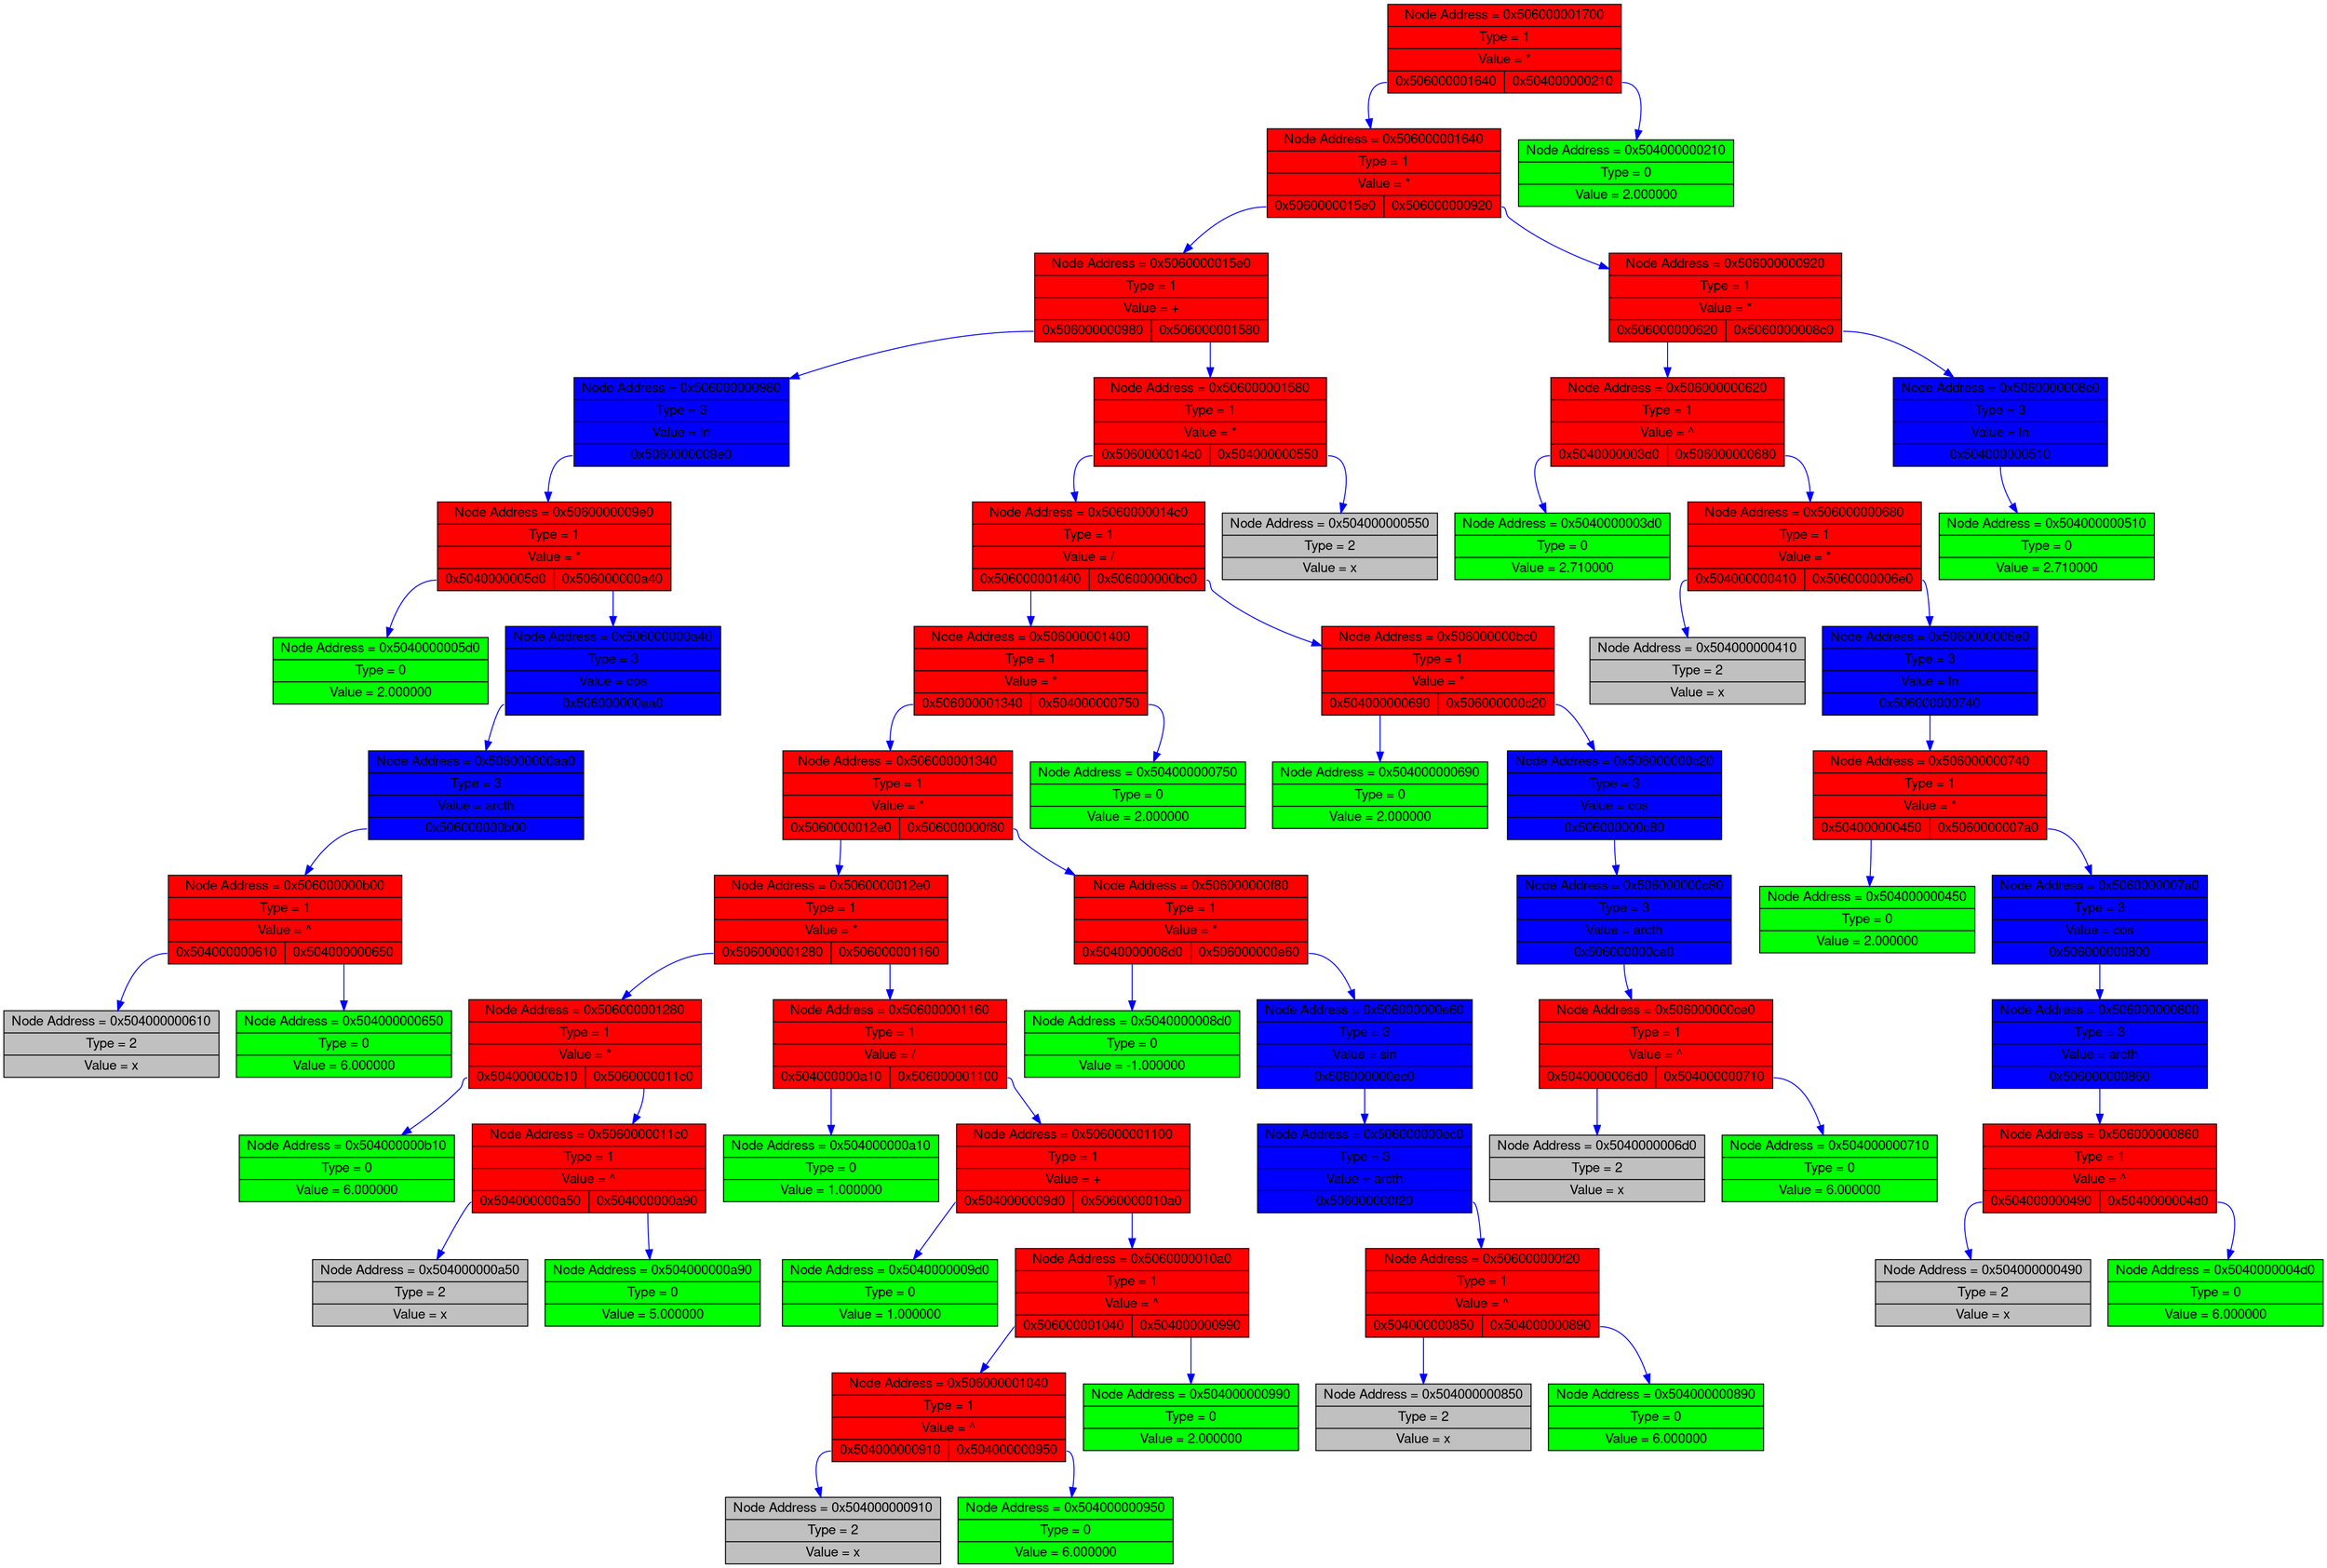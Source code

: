 digraph g {
fontname="Helvetica,Arial,sans-serif"node [fontname="Helvetica,Arial,sans-serif", color = "green"]
graph [
rankdir = "TB"
];
node [
fontisze = "16"
shape = "ellipse"
style = filled
];

"node0" [
rank = 0
"label" = "{<adr> Node Address =  0x506000001700| <type> Type = 1|<value> Value = *|{<d0>0x506000001640|<d1>0x504000000210}}"
color="black"
fillcolor="red"
shape = "record"];node0: <d0> -> node1[color = "blue"];

"node1" [
rank = 1
"label" = "{<adr> Node Address =  0x506000001640| <type> Type = 1|<value> Value = *|{<d0>0x5060000015e0|<d1>0x506000000920}}"
color="black"
fillcolor="red"
shape = "record"];node1: <d0> -> node2[color = "blue"];

"node2" [
rank = 2
"label" = "{<adr> Node Address =  0x5060000015e0| <type> Type = 1|<value> Value = +|{<d0>0x506000000980|<d1>0x506000001580}}"
color="black"
fillcolor="red"
shape = "record"];node2: <d0> -> node3[color = "blue"];

"node3" [
rank = 3
"label" = "{<adr> Node Address =  0x506000000980| <type> Type = 3|<value> Value = ln|{<d0>0x5060000009e0}}"
color="black"
fillcolor="blue"
shape = "record"];node3: <d0> -> node4[color = "blue"];

"node4" [
rank = 4
"label" = "{<adr> Node Address =  0x5060000009e0| <type> Type = 1|<value> Value = *|{<d0>0x5040000005d0|<d1>0x506000000a40}}"
color="black"
fillcolor="red"
shape = "record"];node4: <d0> -> node5[color = "blue"];

"node5" [
rank = 5
"label" = "{<adr> Node Address =  0x5040000005d0| <type> Type = 0|<value> Value = 2.000000}"
color="black"
fillcolor="green"
shape = "record"];node4: <d1> -> node6[color = "blue"];

"node6" [
rank = 6
"label" = "{<adr> Node Address =  0x506000000a40| <type> Type = 3|<value> Value = cos|{<d0>0x506000000aa0}}"
color="black"
fillcolor="blue"
shape = "record"];node6: <d0> -> node7[color = "blue"];

"node7" [
rank = 7
"label" = "{<adr> Node Address =  0x506000000aa0| <type> Type = 3|<value> Value = arcth|{<d0>0x506000000b00}}"
color="black"
fillcolor="blue"
shape = "record"];node7: <d0> -> node8[color = "blue"];

"node8" [
rank = 8
"label" = "{<adr> Node Address =  0x506000000b00| <type> Type = 1|<value> Value = ^|{<d0>0x504000000610|<d1>0x504000000650}}"
color="black"
fillcolor="red"
shape = "record"];node8: <d0> -> node9[color = "blue"];

"node9" [
rank = 9
"label" = "{<adr> Node Address =  0x504000000610| <type> Type = 2|<value> Value = x}"
color="black"
fillcolor="grey"
shape = "record"];node8: <d1> -> node10[color = "blue"];

"node10" [
rank = 10
"label" = "{<adr> Node Address =  0x504000000650| <type> Type = 0|<value> Value = 6.000000}"
color="black"
fillcolor="green"
shape = "record"];node2: <d1> -> node11[color = "blue"];

"node11" [
rank = 4
"label" = "{<adr> Node Address =  0x506000001580| <type> Type = 1|<value> Value = *|{<d0>0x5060000014c0|<d1>0x504000000550}}"
color="black"
fillcolor="red"
shape = "record"];node11: <d0> -> node12[color = "blue"];

"node12" [
rank = 5
"label" = "{<adr> Node Address =  0x5060000014c0| <type> Type = 1|<value> Value = /|{<d0>0x506000001400|<d1>0x506000000bc0}}"
color="black"
fillcolor="red"
shape = "record"];node12: <d0> -> node13[color = "blue"];

"node13" [
rank = 6
"label" = "{<adr> Node Address =  0x506000001400| <type> Type = 1|<value> Value = *|{<d0>0x506000001340|<d1>0x504000000750}}"
color="black"
fillcolor="red"
shape = "record"];node13: <d0> -> node14[color = "blue"];

"node14" [
rank = 7
"label" = "{<adr> Node Address =  0x506000001340| <type> Type = 1|<value> Value = *|{<d0>0x5060000012e0|<d1>0x506000000f80}}"
color="black"
fillcolor="red"
shape = "record"];node14: <d0> -> node15[color = "blue"];

"node15" [
rank = 8
"label" = "{<adr> Node Address =  0x5060000012e0| <type> Type = 1|<value> Value = *|{<d0>0x506000001280|<d1>0x506000001160}}"
color="black"
fillcolor="red"
shape = "record"];node15: <d0> -> node16[color = "blue"];

"node16" [
rank = 9
"label" = "{<adr> Node Address =  0x506000001280| <type> Type = 1|<value> Value = *|{<d0>0x504000000b10|<d1>0x5060000011c0}}"
color="black"
fillcolor="red"
shape = "record"];node16: <d0> -> node17[color = "blue"];

"node17" [
rank = 10
"label" = "{<adr> Node Address =  0x504000000b10| <type> Type = 0|<value> Value = 6.000000}"
color="black"
fillcolor="green"
shape = "record"];node16: <d1> -> node18[color = "blue"];

"node18" [
rank = 11
"label" = "{<adr> Node Address =  0x5060000011c0| <type> Type = 1|<value> Value = ^|{<d0>0x504000000a50|<d1>0x504000000a90}}"
color="black"
fillcolor="red"
shape = "record"];node18: <d0> -> node19[color = "blue"];

"node19" [
rank = 12
"label" = "{<adr> Node Address =  0x504000000a50| <type> Type = 2|<value> Value = x}"
color="black"
fillcolor="grey"
shape = "record"];node18: <d1> -> node20[color = "blue"];

"node20" [
rank = 13
"label" = "{<adr> Node Address =  0x504000000a90| <type> Type = 0|<value> Value = 5.000000}"
color="black"
fillcolor="green"
shape = "record"];node15: <d1> -> node21[color = "blue"];

"node21" [
rank = 10
"label" = "{<adr> Node Address =  0x506000001160| <type> Type = 1|<value> Value = /|{<d0>0x504000000a10|<d1>0x506000001100}}"
color="black"
fillcolor="red"
shape = "record"];node21: <d0> -> node22[color = "blue"];

"node22" [
rank = 11
"label" = "{<adr> Node Address =  0x504000000a10| <type> Type = 0|<value> Value = 1.000000}"
color="black"
fillcolor="green"
shape = "record"];node21: <d1> -> node23[color = "blue"];

"node23" [
rank = 12
"label" = "{<adr> Node Address =  0x506000001100| <type> Type = 1|<value> Value = +|{<d0>0x5040000009d0|<d1>0x5060000010a0}}"
color="black"
fillcolor="red"
shape = "record"];node23: <d0> -> node24[color = "blue"];

"node24" [
rank = 13
"label" = "{<adr> Node Address =  0x5040000009d0| <type> Type = 0|<value> Value = 1.000000}"
color="black"
fillcolor="green"
shape = "record"];node23: <d1> -> node25[color = "blue"];

"node25" [
rank = 14
"label" = "{<adr> Node Address =  0x5060000010a0| <type> Type = 1|<value> Value = ^|{<d0>0x506000001040|<d1>0x504000000990}}"
color="black"
fillcolor="red"
shape = "record"];node25: <d0> -> node26[color = "blue"];

"node26" [
rank = 15
"label" = "{<adr> Node Address =  0x506000001040| <type> Type = 1|<value> Value = ^|{<d0>0x504000000910|<d1>0x504000000950}}"
color="black"
fillcolor="red"
shape = "record"];node26: <d0> -> node27[color = "blue"];

"node27" [
rank = 16
"label" = "{<adr> Node Address =  0x504000000910| <type> Type = 2|<value> Value = x}"
color="black"
fillcolor="grey"
shape = "record"];node26: <d1> -> node28[color = "blue"];

"node28" [
rank = 17
"label" = "{<adr> Node Address =  0x504000000950| <type> Type = 0|<value> Value = 6.000000}"
color="black"
fillcolor="green"
shape = "record"];node25: <d1> -> node29[color = "blue"];

"node29" [
rank = 16
"label" = "{<adr> Node Address =  0x504000000990| <type> Type = 0|<value> Value = 2.000000}"
color="black"
fillcolor="green"
shape = "record"];node14: <d1> -> node30[color = "blue"];

"node30" [
rank = 9
"label" = "{<adr> Node Address =  0x506000000f80| <type> Type = 1|<value> Value = *|{<d0>0x5040000008d0|<d1>0x506000000e60}}"
color="black"
fillcolor="red"
shape = "record"];node30: <d0> -> node31[color = "blue"];

"node31" [
rank = 10
"label" = "{<adr> Node Address =  0x5040000008d0| <type> Type = 0|<value> Value = -1.000000}"
color="black"
fillcolor="green"
shape = "record"];node30: <d1> -> node32[color = "blue"];

"node32" [
rank = 11
"label" = "{<adr> Node Address =  0x506000000e60| <type> Type = 3|<value> Value = sin|{<d0>0x506000000ec0}}"
color="black"
fillcolor="blue"
shape = "record"];node32: <d0> -> node33[color = "blue"];

"node33" [
rank = 12
"label" = "{<adr> Node Address =  0x506000000ec0| <type> Type = 3|<value> Value = arcth|{<d0>0x506000000f20}}"
color="black"
fillcolor="blue"
shape = "record"];node33: <d0> -> node34[color = "blue"];

"node34" [
rank = 13
"label" = "{<adr> Node Address =  0x506000000f20| <type> Type = 1|<value> Value = ^|{<d0>0x504000000850|<d1>0x504000000890}}"
color="black"
fillcolor="red"
shape = "record"];node34: <d0> -> node35[color = "blue"];

"node35" [
rank = 14
"label" = "{<adr> Node Address =  0x504000000850| <type> Type = 2|<value> Value = x}"
color="black"
fillcolor="grey"
shape = "record"];node34: <d1> -> node36[color = "blue"];

"node36" [
rank = 15
"label" = "{<adr> Node Address =  0x504000000890| <type> Type = 0|<value> Value = 6.000000}"
color="black"
fillcolor="green"
shape = "record"];node13: <d1> -> node37[color = "blue"];

"node37" [
rank = 8
"label" = "{<adr> Node Address =  0x504000000750| <type> Type = 0|<value> Value = 2.000000}"
color="black"
fillcolor="green"
shape = "record"];node12: <d1> -> node38[color = "blue"];

"node38" [
rank = 7
"label" = "{<adr> Node Address =  0x506000000bc0| <type> Type = 1|<value> Value = *|{<d0>0x504000000690|<d1>0x506000000c20}}"
color="black"
fillcolor="red"
shape = "record"];node38: <d0> -> node39[color = "blue"];

"node39" [
rank = 8
"label" = "{<adr> Node Address =  0x504000000690| <type> Type = 0|<value> Value = 2.000000}"
color="black"
fillcolor="green"
shape = "record"];node38: <d1> -> node40[color = "blue"];

"node40" [
rank = 9
"label" = "{<adr> Node Address =  0x506000000c20| <type> Type = 3|<value> Value = cos|{<d0>0x506000000c80}}"
color="black"
fillcolor="blue"
shape = "record"];node40: <d0> -> node41[color = "blue"];

"node41" [
rank = 10
"label" = "{<adr> Node Address =  0x506000000c80| <type> Type = 3|<value> Value = arcth|{<d0>0x506000000ce0}}"
color="black"
fillcolor="blue"
shape = "record"];node41: <d0> -> node42[color = "blue"];

"node42" [
rank = 11
"label" = "{<adr> Node Address =  0x506000000ce0| <type> Type = 1|<value> Value = ^|{<d0>0x5040000006d0|<d1>0x504000000710}}"
color="black"
fillcolor="red"
shape = "record"];node42: <d0> -> node43[color = "blue"];

"node43" [
rank = 12
"label" = "{<adr> Node Address =  0x5040000006d0| <type> Type = 2|<value> Value = x}"
color="black"
fillcolor="grey"
shape = "record"];node42: <d1> -> node44[color = "blue"];

"node44" [
rank = 13
"label" = "{<adr> Node Address =  0x504000000710| <type> Type = 0|<value> Value = 6.000000}"
color="black"
fillcolor="green"
shape = "record"];node11: <d1> -> node45[color = "blue"];

"node45" [
rank = 6
"label" = "{<adr> Node Address =  0x504000000550| <type> Type = 2|<value> Value = x}"
color="black"
fillcolor="grey"
shape = "record"];node1: <d1> -> node46[color = "blue"];

"node46" [
rank = 3
"label" = "{<adr> Node Address =  0x506000000920| <type> Type = 1|<value> Value = *|{<d0>0x506000000620|<d1>0x5060000008c0}}"
color="black"
fillcolor="red"
shape = "record"];node46: <d0> -> node47[color = "blue"];

"node47" [
rank = 4
"label" = "{<adr> Node Address =  0x506000000620| <type> Type = 1|<value> Value = ^|{<d0>0x5040000003d0|<d1>0x506000000680}}"
color="black"
fillcolor="red"
shape = "record"];node47: <d0> -> node48[color = "blue"];

"node48" [
rank = 5
"label" = "{<adr> Node Address =  0x5040000003d0| <type> Type = 0|<value> Value = 2.710000}"
color="black"
fillcolor="green"
shape = "record"];node47: <d1> -> node49[color = "blue"];

"node49" [
rank = 6
"label" = "{<adr> Node Address =  0x506000000680| <type> Type = 1|<value> Value = *|{<d0>0x504000000410|<d1>0x5060000006e0}}"
color="black"
fillcolor="red"
shape = "record"];node49: <d0> -> node50[color = "blue"];

"node50" [
rank = 7
"label" = "{<adr> Node Address =  0x504000000410| <type> Type = 2|<value> Value = x}"
color="black"
fillcolor="grey"
shape = "record"];node49: <d1> -> node51[color = "blue"];

"node51" [
rank = 8
"label" = "{<adr> Node Address =  0x5060000006e0| <type> Type = 3|<value> Value = ln|{<d0>0x506000000740}}"
color="black"
fillcolor="blue"
shape = "record"];node51: <d0> -> node52[color = "blue"];

"node52" [
rank = 9
"label" = "{<adr> Node Address =  0x506000000740| <type> Type = 1|<value> Value = *|{<d0>0x504000000450|<d1>0x5060000007a0}}"
color="black"
fillcolor="red"
shape = "record"];node52: <d0> -> node53[color = "blue"];

"node53" [
rank = 10
"label" = "{<adr> Node Address =  0x504000000450| <type> Type = 0|<value> Value = 2.000000}"
color="black"
fillcolor="green"
shape = "record"];node52: <d1> -> node54[color = "blue"];

"node54" [
rank = 11
"label" = "{<adr> Node Address =  0x5060000007a0| <type> Type = 3|<value> Value = cos|{<d0>0x506000000800}}"
color="black"
fillcolor="blue"
shape = "record"];node54: <d0> -> node55[color = "blue"];

"node55" [
rank = 12
"label" = "{<adr> Node Address =  0x506000000800| <type> Type = 3|<value> Value = arcth|{<d0>0x506000000860}}"
color="black"
fillcolor="blue"
shape = "record"];node55: <d0> -> node56[color = "blue"];

"node56" [
rank = 13
"label" = "{<adr> Node Address =  0x506000000860| <type> Type = 1|<value> Value = ^|{<d0>0x504000000490|<d1>0x5040000004d0}}"
color="black"
fillcolor="red"
shape = "record"];node56: <d0> -> node57[color = "blue"];

"node57" [
rank = 14
"label" = "{<adr> Node Address =  0x504000000490| <type> Type = 2|<value> Value = x}"
color="black"
fillcolor="grey"
shape = "record"];node56: <d1> -> node58[color = "blue"];

"node58" [
rank = 15
"label" = "{<adr> Node Address =  0x5040000004d0| <type> Type = 0|<value> Value = 6.000000}"
color="black"
fillcolor="green"
shape = "record"];node46: <d1> -> node59[color = "blue"];

"node59" [
rank = 5
"label" = "{<adr> Node Address =  0x5060000008c0| <type> Type = 3|<value> Value = ln|{<d0>0x504000000510}}"
color="black"
fillcolor="blue"
shape = "record"];node59: <d0> -> node60[color = "blue"];

"node60" [
rank = 6
"label" = "{<adr> Node Address =  0x504000000510| <type> Type = 0|<value> Value = 2.710000}"
color="black"
fillcolor="green"
shape = "record"];node0: <d1> -> node61[color = "blue"];

"node61" [
rank = 2
"label" = "{<adr> Node Address =  0x504000000210| <type> Type = 0|<value> Value = 2.000000}"
color="black"
fillcolor="green"
shape = "record"];}
